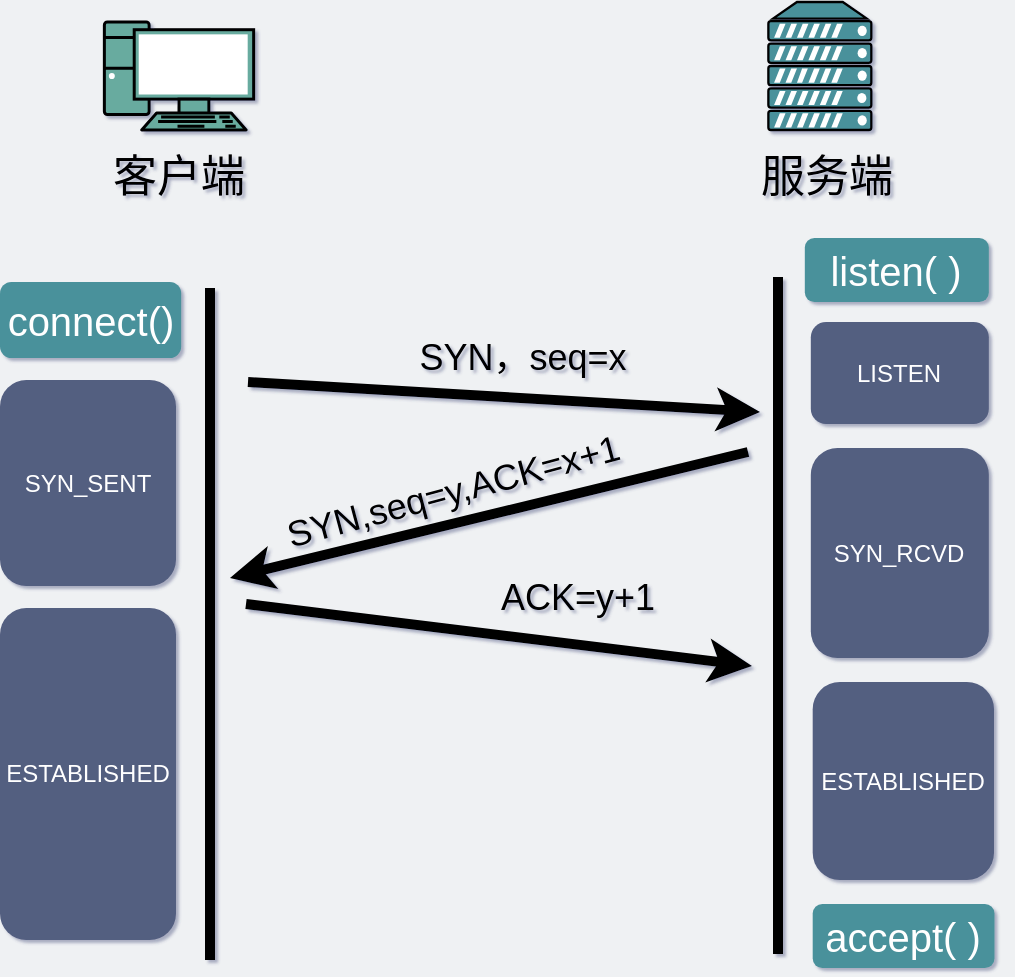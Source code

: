 <mxfile version="15.1.4" type="github">
  <diagram id="3228e29e-7158-1315-38df-8450db1d8a1d" name="Page-1">
    <mxGraphModel dx="435" dy="19" grid="0" gridSize="10" guides="1" tooltips="1" connect="1" arrows="1" fold="1" page="1" pageScale="1" pageWidth="600" pageHeight="550" background="#EFF1F3" math="0" shadow="1">
      <root>
        <mxCell id="0" />
        <mxCell id="1" parent="0" />
        <mxCell id="_KJd5dzx4qh3lxpyMWcO-2" value="" style="fontColor=#0066CC;verticalAlign=top;verticalLabelPosition=bottom;labelPosition=center;align=center;html=1;outlineConnect=0;gradientColor=none;gradientDirection=north;strokeWidth=2;shape=mxgraph.networks.pc;fillColor=#67AB9F;fontSize=30;" parent="1" vertex="1">
          <mxGeometry x="100.18" y="594" width="74.65" height="54" as="geometry" />
        </mxCell>
        <mxCell id="T-5VQnCJckOgUX1Wp16H-28" value="客户端" style="text;html=1;strokeColor=none;fillColor=none;align=center;verticalAlign=middle;whiteSpace=wrap;rounded=0;fontSize=22;" parent="1" vertex="1">
          <mxGeometry x="48" y="662" width="179" height="20" as="geometry" />
        </mxCell>
        <mxCell id="aH1-eks404bDhsACtXEq-2" value="" style="fontColor=#0066CC;verticalAlign=top;verticalLabelPosition=bottom;labelPosition=center;align=center;html=1;outlineConnect=0;gradientColor=none;gradientDirection=north;strokeWidth=2;shape=mxgraph.networks.server;fillColor=#4A919B;" parent="1" vertex="1">
          <mxGeometry x="432.18" y="584" width="51.5" height="64" as="geometry" />
        </mxCell>
        <mxCell id="aH1-eks404bDhsACtXEq-3" value="服务端" style="text;html=1;strokeColor=none;fillColor=none;align=center;verticalAlign=middle;whiteSpace=wrap;rounded=0;fontSize=22;" parent="1" vertex="1">
          <mxGeometry x="372" y="662" width="179" height="20" as="geometry" />
        </mxCell>
        <mxCell id="aH1-eks404bDhsACtXEq-7" value="" style="endArrow=none;html=1;strokeWidth=5;" parent="1" edge="1">
          <mxGeometry width="50" height="50" relative="1" as="geometry">
            <mxPoint x="153" y="1063" as="sourcePoint" />
            <mxPoint x="153" y="727" as="targetPoint" />
          </mxGeometry>
        </mxCell>
        <mxCell id="aH1-eks404bDhsACtXEq-10" value="" style="endArrow=classic;html=1;strokeWidth=5;fontSize=20;" parent="1" edge="1">
          <mxGeometry width="50" height="50" relative="1" as="geometry">
            <mxPoint x="172" y="774" as="sourcePoint" />
            <mxPoint x="428" y="789" as="targetPoint" />
          </mxGeometry>
        </mxCell>
        <mxCell id="aH1-eks404bDhsACtXEq-11" value="&lt;font style=&quot;font-size: 18px&quot;&gt;SYN，seq=x&lt;/font&gt;" style="text;html=1;strokeColor=none;fillColor=none;align=center;verticalAlign=middle;whiteSpace=wrap;rounded=0;fontSize=20;" parent="1" vertex="1">
          <mxGeometry x="239" y="750" width="141" height="21" as="geometry" />
        </mxCell>
        <mxCell id="aH1-eks404bDhsACtXEq-12" value="" style="endArrow=none;html=1;strokeWidth=5;startArrow=classic;startFill=1;endFill=0;" parent="1" edge="1">
          <mxGeometry width="50" height="50" relative="1" as="geometry">
            <mxPoint x="163" y="872" as="sourcePoint" />
            <mxPoint x="422" y="809" as="targetPoint" />
          </mxGeometry>
        </mxCell>
        <mxCell id="aH1-eks404bDhsACtXEq-13" value="" style="endArrow=classic;html=1;strokeWidth=5;" parent="1" edge="1">
          <mxGeometry width="50" height="50" relative="1" as="geometry">
            <mxPoint x="171" y="885" as="sourcePoint" />
            <mxPoint x="424" y="916" as="targetPoint" />
          </mxGeometry>
        </mxCell>
        <mxCell id="aH1-eks404bDhsACtXEq-16" value="SYN_SENT" style="rounded=1;whiteSpace=wrap;html=1;dashed=1;strokeWidth=3;fillColor=#535E80;strokeColor=none;fontColor=#FFFFFF;" parent="1" vertex="1">
          <mxGeometry x="48" y="773" width="88" height="103" as="geometry" />
        </mxCell>
        <mxCell id="aH1-eks404bDhsACtXEq-17" value="LISTEN" style="rounded=1;whiteSpace=wrap;html=1;dashed=1;strokeWidth=3;strokeColor=none;fillColor=#535E80;fontColor=#FFFFFF;" parent="1" vertex="1">
          <mxGeometry x="453.41" y="744" width="89" height="51" as="geometry" />
        </mxCell>
        <mxCell id="aH1-eks404bDhsACtXEq-18" value="&lt;span&gt;SYN_RCVD&lt;/span&gt;" style="rounded=1;whiteSpace=wrap;html=1;dashed=1;strokeWidth=3;fontColor=#FFFFFF;fillColor=#535E80;strokeColor=none;" parent="1" vertex="1">
          <mxGeometry x="453.41" y="807" width="89" height="105" as="geometry" />
        </mxCell>
        <mxCell id="aH1-eks404bDhsACtXEq-19" value="ESTABLISHED" style="rounded=1;whiteSpace=wrap;html=1;dashed=1;strokeWidth=3;strokeColor=none;fillColor=#535E80;fontColor=#FFFFFF;" parent="1" vertex="1">
          <mxGeometry x="454.35" y="924" width="90.65" height="99" as="geometry" />
        </mxCell>
        <mxCell id="aH1-eks404bDhsACtXEq-21" value="ESTABLISHED" style="rounded=1;whiteSpace=wrap;html=1;dashed=1;strokeWidth=3;fillColor=#535E80;strokeColor=none;fontColor=#FFFFFF;" parent="1" vertex="1">
          <mxGeometry x="48" y="887" width="88" height="166" as="geometry" />
        </mxCell>
        <mxCell id="aH1-eks404bDhsACtXEq-22" value="&lt;font style=&quot;font-size: 18px&quot;&gt;SYN,seq=y,ACK=x+1&lt;/font&gt;" style="text;html=1;strokeColor=none;fillColor=none;align=center;verticalAlign=middle;whiteSpace=wrap;rounded=0;fontSize=20;rotation=-15;" parent="1" vertex="1">
          <mxGeometry x="139.59" y="811.92" width="269" height="32" as="geometry" />
        </mxCell>
        <mxCell id="aH1-eks404bDhsACtXEq-23" value="&lt;font style=&quot;font-size: 18px&quot;&gt;ACK=y+1&lt;/font&gt;" style="text;html=1;strokeColor=none;fillColor=none;align=center;verticalAlign=middle;whiteSpace=wrap;rounded=0;dashed=1;fontSize=20;rotation=0;" parent="1" vertex="1">
          <mxGeometry x="271" y="871" width="132" height="20" as="geometry" />
        </mxCell>
        <mxCell id="BaweCPi1VYB0Lv0gbQKf-3" value="&lt;span style=&quot;font-size: 20px&quot;&gt;connect()&lt;/span&gt;" style="rounded=1;whiteSpace=wrap;html=1;strokeColor=none;fillColor=#4A919B;fontColor=#FFFFFF;" parent="1" vertex="1">
          <mxGeometry x="48" y="724" width="90.59" height="38" as="geometry" />
        </mxCell>
        <mxCell id="BaweCPi1VYB0Lv0gbQKf-4" value="&lt;span style=&quot;font-size: 20px&quot;&gt;listen( )&lt;/span&gt;" style="rounded=1;whiteSpace=wrap;html=1;strokeColor=none;fontColor=#FFFFFF;fillColor=#4A919B;" parent="1" vertex="1">
          <mxGeometry x="450.41" y="702" width="92" height="32" as="geometry" />
        </mxCell>
        <mxCell id="BaweCPi1VYB0Lv0gbQKf-5" value="&lt;span style=&quot;font-size: 20px&quot;&gt;accept( )&lt;/span&gt;" style="rounded=1;whiteSpace=wrap;html=1;strokeColor=none;fontColor=#FFFFFF;fillColor=#4A919B;" parent="1" vertex="1">
          <mxGeometry x="454.35" y="1035" width="90.89" height="32" as="geometry" />
        </mxCell>
        <mxCell id="JQQ4GeZIg-afJDhbqjn4-2" value="" style="endArrow=none;html=1;strokeWidth=5;" parent="1" edge="1">
          <mxGeometry width="50" height="50" relative="1" as="geometry">
            <mxPoint x="437" y="1060" as="sourcePoint" />
            <mxPoint x="437" y="721.5" as="targetPoint" />
          </mxGeometry>
        </mxCell>
      </root>
    </mxGraphModel>
  </diagram>
</mxfile>
